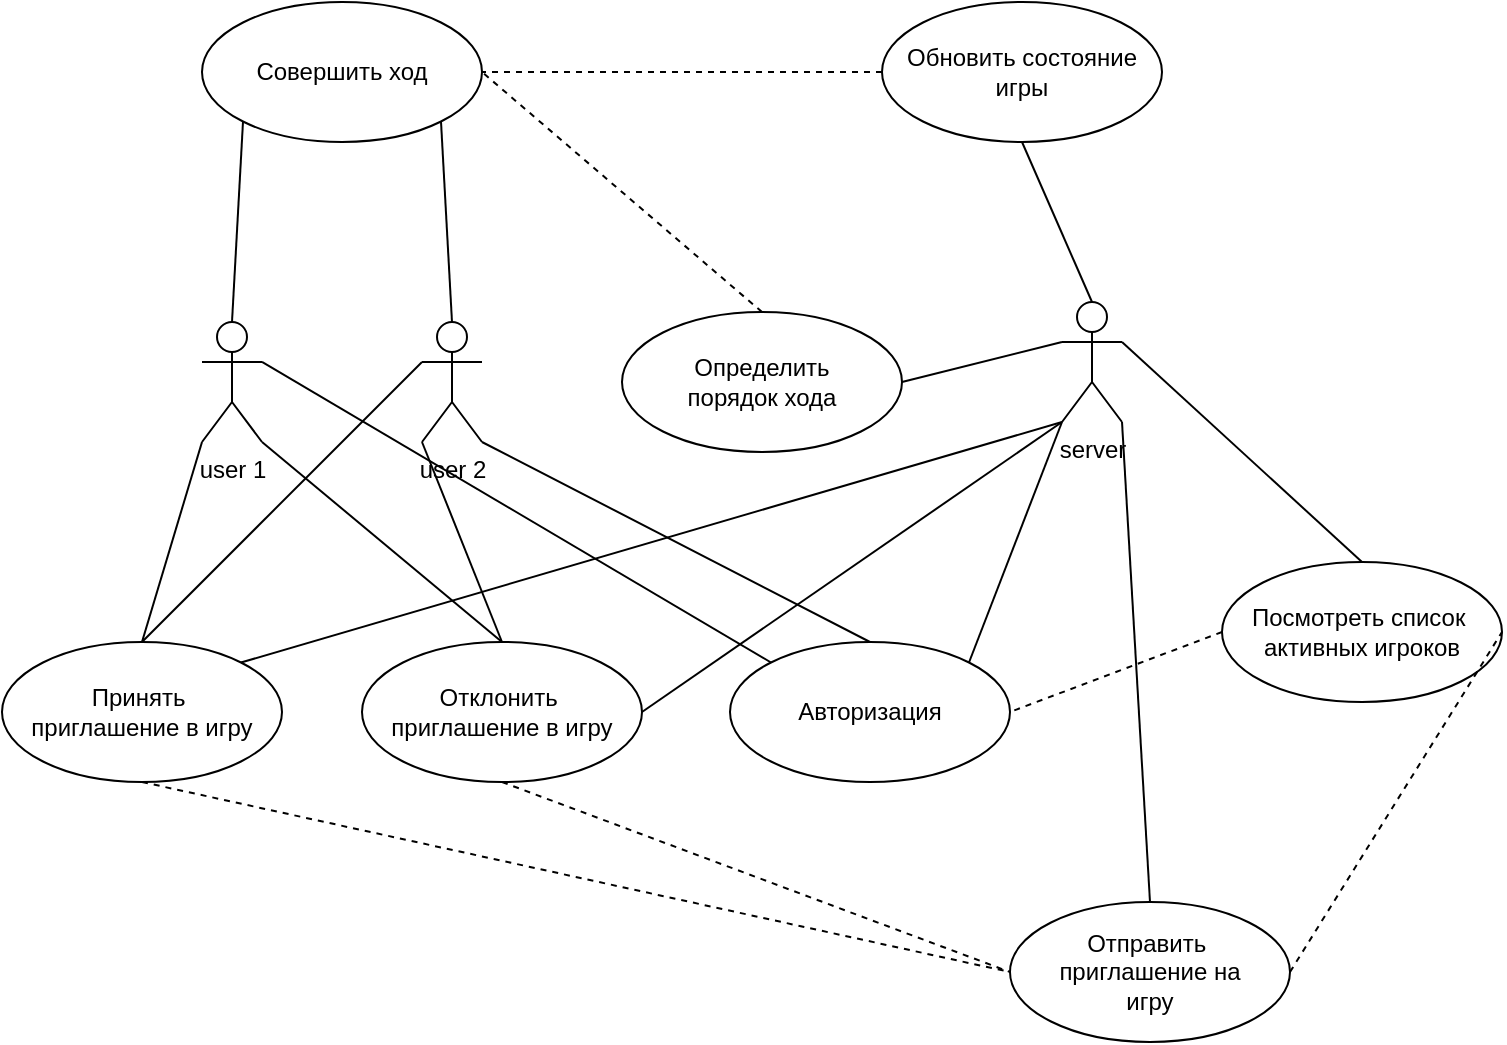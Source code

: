 <mxfile version="24.2.5" type="device">
  <diagram name="Страница — 1" id="ZQxcH2tpWSHkig0uvNdj">
    <mxGraphModel dx="1050" dy="638" grid="1" gridSize="10" guides="1" tooltips="1" connect="1" arrows="1" fold="1" page="1" pageScale="1" pageWidth="827" pageHeight="1169" math="0" shadow="0">
      <root>
        <mxCell id="0" />
        <mxCell id="1" parent="0" />
        <mxCell id="ll17ptDfp-l7-mB6Z8-0-1" value="user 2" style="shape=umlActor;verticalLabelPosition=bottom;verticalAlign=top;html=1;" parent="1" vertex="1">
          <mxGeometry x="260" y="210" width="30" height="60" as="geometry" />
        </mxCell>
        <mxCell id="ll17ptDfp-l7-mB6Z8-0-2" value="server" style="shape=umlActor;verticalLabelPosition=bottom;verticalAlign=top;html=1;" parent="1" vertex="1">
          <mxGeometry x="580" y="200" width="30" height="60" as="geometry" />
        </mxCell>
        <mxCell id="ll17ptDfp-l7-mB6Z8-0-4" value="user 1" style="shape=umlActor;verticalLabelPosition=bottom;verticalAlign=top;html=1;" parent="1" vertex="1">
          <mxGeometry x="150" y="210" width="30" height="60" as="geometry" />
        </mxCell>
        <mxCell id="ll17ptDfp-l7-mB6Z8-0-6" value="Совершить ход" style="ellipse;whiteSpace=wrap;html=1;" parent="1" vertex="1">
          <mxGeometry x="150" y="50" width="140" height="70" as="geometry" />
        </mxCell>
        <mxCell id="ll17ptDfp-l7-mB6Z8-0-7" value="Определить &lt;br&gt;&lt;div&gt;порядок хода&lt;/div&gt;" style="ellipse;whiteSpace=wrap;html=1;" parent="1" vertex="1">
          <mxGeometry x="360" y="205" width="140" height="70" as="geometry" />
        </mxCell>
        <mxCell id="ll17ptDfp-l7-mB6Z8-0-8" value="Принять&amp;nbsp;&lt;div&gt;приглашение в игру&lt;/div&gt;" style="ellipse;whiteSpace=wrap;html=1;" parent="1" vertex="1">
          <mxGeometry x="50" y="370" width="140" height="70" as="geometry" />
        </mxCell>
        <mxCell id="ll17ptDfp-l7-mB6Z8-0-9" value="Отклонить&amp;nbsp;&lt;div&gt;приглашение в игру&lt;/div&gt;" style="ellipse;whiteSpace=wrap;html=1;" parent="1" vertex="1">
          <mxGeometry x="230" y="370" width="140" height="70" as="geometry" />
        </mxCell>
        <mxCell id="ll17ptDfp-l7-mB6Z8-0-10" value="Авторизация" style="ellipse;whiteSpace=wrap;html=1;" parent="1" vertex="1">
          <mxGeometry x="414" y="370" width="140" height="70" as="geometry" />
        </mxCell>
        <mxCell id="ll17ptDfp-l7-mB6Z8-0-11" value="Обновить состояние&lt;div&gt;игры&lt;/div&gt;" style="ellipse;whiteSpace=wrap;html=1;" parent="1" vertex="1">
          <mxGeometry x="490" y="50" width="140" height="70" as="geometry" />
        </mxCell>
        <mxCell id="ll17ptDfp-l7-mB6Z8-0-12" value="Отправить&amp;nbsp;&lt;div&gt;приглашение на&lt;/div&gt;&lt;div&gt;игру&lt;/div&gt;" style="ellipse;whiteSpace=wrap;html=1;" parent="1" vertex="1">
          <mxGeometry x="554" y="500" width="140" height="70" as="geometry" />
        </mxCell>
        <mxCell id="ll17ptDfp-l7-mB6Z8-0-13" value="Посмотреть список&amp;nbsp;&lt;div&gt;активных игроков&lt;/div&gt;" style="ellipse;whiteSpace=wrap;html=1;" parent="1" vertex="1">
          <mxGeometry x="660" y="330" width="140" height="70" as="geometry" />
        </mxCell>
        <mxCell id="ll17ptDfp-l7-mB6Z8-0-17" value="" style="html=1;verticalAlign=bottom;endArrow=none;dashed=1;endSize=8;curved=0;rounded=0;entryX=1;entryY=0.5;entryDx=0;entryDy=0;endFill=0;exitX=0;exitY=0.5;exitDx=0;exitDy=0;" parent="1" source="ll17ptDfp-l7-mB6Z8-0-11" target="ll17ptDfp-l7-mB6Z8-0-6" edge="1">
          <mxGeometry relative="1" as="geometry">
            <mxPoint x="370" y="160" as="sourcePoint" />
            <mxPoint x="290" y="160" as="targetPoint" />
          </mxGeometry>
        </mxCell>
        <mxCell id="ll17ptDfp-l7-mB6Z8-0-18" value="" style="html=1;verticalAlign=bottom;endArrow=none;dashed=1;endSize=8;curved=0;rounded=0;entryX=1;entryY=0.5;entryDx=0;entryDy=0;endFill=0;exitX=0.5;exitY=0;exitDx=0;exitDy=0;" parent="1" source="ll17ptDfp-l7-mB6Z8-0-7" target="ll17ptDfp-l7-mB6Z8-0-6" edge="1">
          <mxGeometry relative="1" as="geometry">
            <mxPoint x="500" y="95" as="sourcePoint" />
            <mxPoint x="300" y="95" as="targetPoint" />
          </mxGeometry>
        </mxCell>
        <mxCell id="ll17ptDfp-l7-mB6Z8-0-19" value="" style="html=1;verticalAlign=bottom;endArrow=none;dashed=1;endSize=8;curved=0;rounded=0;entryX=1;entryY=0.5;entryDx=0;entryDy=0;endFill=0;exitX=0;exitY=0.5;exitDx=0;exitDy=0;" parent="1" source="ll17ptDfp-l7-mB6Z8-0-13" target="ll17ptDfp-l7-mB6Z8-0-10" edge="1">
          <mxGeometry relative="1" as="geometry">
            <mxPoint x="510" y="105" as="sourcePoint" />
            <mxPoint x="310" y="105" as="targetPoint" />
          </mxGeometry>
        </mxCell>
        <mxCell id="ll17ptDfp-l7-mB6Z8-0-20" value="" style="html=1;verticalAlign=bottom;endArrow=none;dashed=1;endSize=8;curved=0;rounded=0;entryX=1;entryY=0.5;entryDx=0;entryDy=0;endFill=0;exitX=1;exitY=0.5;exitDx=0;exitDy=0;" parent="1" source="ll17ptDfp-l7-mB6Z8-0-12" target="ll17ptDfp-l7-mB6Z8-0-13" edge="1">
          <mxGeometry relative="1" as="geometry">
            <mxPoint x="520" y="115" as="sourcePoint" />
            <mxPoint x="320" y="115" as="targetPoint" />
          </mxGeometry>
        </mxCell>
        <mxCell id="ll17ptDfp-l7-mB6Z8-0-21" value="" style="html=1;verticalAlign=bottom;endArrow=none;curved=0;rounded=0;entryX=0;entryY=1;entryDx=0;entryDy=0;entryPerimeter=0;exitX=1;exitY=0;exitDx=0;exitDy=0;endFill=0;" parent="1" source="ll17ptDfp-l7-mB6Z8-0-10" target="ll17ptDfp-l7-mB6Z8-0-2" edge="1">
          <mxGeometry width="80" relative="1" as="geometry">
            <mxPoint x="290" y="160" as="sourcePoint" />
            <mxPoint x="370" y="160" as="targetPoint" />
          </mxGeometry>
        </mxCell>
        <mxCell id="ll17ptDfp-l7-mB6Z8-0-22" value="" style="html=1;verticalAlign=bottom;endArrow=none;curved=0;rounded=0;entryX=0.5;entryY=0;entryDx=0;entryDy=0;exitX=1;exitY=1;exitDx=0;exitDy=0;endFill=0;exitPerimeter=0;" parent="1" source="ll17ptDfp-l7-mB6Z8-0-2" target="ll17ptDfp-l7-mB6Z8-0-12" edge="1">
          <mxGeometry width="80" relative="1" as="geometry">
            <mxPoint x="450" y="460" as="sourcePoint" />
            <mxPoint x="590" y="270" as="targetPoint" />
          </mxGeometry>
        </mxCell>
        <mxCell id="ll17ptDfp-l7-mB6Z8-0-23" value="" style="html=1;verticalAlign=bottom;endArrow=none;curved=0;rounded=0;entryX=0.5;entryY=0;entryDx=0;entryDy=0;exitX=1;exitY=0.333;exitDx=0;exitDy=0;endFill=0;exitPerimeter=0;" parent="1" source="ll17ptDfp-l7-mB6Z8-0-2" target="ll17ptDfp-l7-mB6Z8-0-13" edge="1">
          <mxGeometry width="80" relative="1" as="geometry">
            <mxPoint x="620" y="230" as="sourcePoint" />
            <mxPoint x="697" y="315" as="targetPoint" />
          </mxGeometry>
        </mxCell>
        <mxCell id="ll17ptDfp-l7-mB6Z8-0-24" value="" style="html=1;verticalAlign=bottom;endArrow=none;curved=0;rounded=0;entryX=1;entryY=0.5;entryDx=0;entryDy=0;exitX=0;exitY=0.333;exitDx=0;exitDy=0;endFill=0;exitPerimeter=0;" parent="1" source="ll17ptDfp-l7-mB6Z8-0-2" target="ll17ptDfp-l7-mB6Z8-0-7" edge="1">
          <mxGeometry width="80" relative="1" as="geometry">
            <mxPoint x="630" y="240" as="sourcePoint" />
            <mxPoint x="707" y="325" as="targetPoint" />
          </mxGeometry>
        </mxCell>
        <mxCell id="ll17ptDfp-l7-mB6Z8-0-25" value="" style="html=1;verticalAlign=bottom;endArrow=none;curved=0;rounded=0;entryX=0.5;entryY=1;entryDx=0;entryDy=0;exitX=0.5;exitY=0;exitDx=0;exitDy=0;endFill=0;exitPerimeter=0;" parent="1" source="ll17ptDfp-l7-mB6Z8-0-2" target="ll17ptDfp-l7-mB6Z8-0-11" edge="1">
          <mxGeometry width="80" relative="1" as="geometry">
            <mxPoint x="640" y="250" as="sourcePoint" />
            <mxPoint x="717" y="335" as="targetPoint" />
          </mxGeometry>
        </mxCell>
        <mxCell id="ll17ptDfp-l7-mB6Z8-0-26" value="" style="html=1;verticalAlign=bottom;endArrow=none;curved=0;rounded=0;entryX=1;entryY=0.5;entryDx=0;entryDy=0;exitX=0;exitY=1;exitDx=0;exitDy=0;endFill=0;exitPerimeter=0;" parent="1" source="ll17ptDfp-l7-mB6Z8-0-2" target="ll17ptDfp-l7-mB6Z8-0-9" edge="1">
          <mxGeometry width="80" relative="1" as="geometry">
            <mxPoint x="650" y="260" as="sourcePoint" />
            <mxPoint x="727" y="345" as="targetPoint" />
          </mxGeometry>
        </mxCell>
        <mxCell id="ll17ptDfp-l7-mB6Z8-0-27" value="" style="html=1;verticalAlign=bottom;endArrow=none;curved=0;rounded=0;entryX=1;entryY=0;entryDx=0;entryDy=0;exitX=0;exitY=1;exitDx=0;exitDy=0;endFill=0;exitPerimeter=0;" parent="1" source="ll17ptDfp-l7-mB6Z8-0-2" target="ll17ptDfp-l7-mB6Z8-0-8" edge="1">
          <mxGeometry width="80" relative="1" as="geometry">
            <mxPoint x="590" y="270" as="sourcePoint" />
            <mxPoint x="370" y="415" as="targetPoint" />
          </mxGeometry>
        </mxCell>
        <mxCell id="ll17ptDfp-l7-mB6Z8-0-28" value="" style="html=1;verticalAlign=bottom;endArrow=none;curved=0;rounded=0;entryX=1;entryY=1;entryDx=0;entryDy=0;exitX=0.5;exitY=0;exitDx=0;exitDy=0;endFill=0;exitPerimeter=0;" parent="1" source="ll17ptDfp-l7-mB6Z8-0-1" target="ll17ptDfp-l7-mB6Z8-0-6" edge="1">
          <mxGeometry width="80" relative="1" as="geometry">
            <mxPoint x="605" y="210" as="sourcePoint" />
            <mxPoint x="570" y="130" as="targetPoint" />
          </mxGeometry>
        </mxCell>
        <mxCell id="ll17ptDfp-l7-mB6Z8-0-29" value="" style="html=1;verticalAlign=bottom;endArrow=none;curved=0;rounded=0;entryX=0;entryY=1;entryDx=0;entryDy=0;exitX=0.5;exitY=0;exitDx=0;exitDy=0;endFill=0;exitPerimeter=0;" parent="1" source="ll17ptDfp-l7-mB6Z8-0-4" target="ll17ptDfp-l7-mB6Z8-0-6" edge="1">
          <mxGeometry width="80" relative="1" as="geometry">
            <mxPoint x="285" y="220" as="sourcePoint" />
            <mxPoint x="280" y="120" as="targetPoint" />
          </mxGeometry>
        </mxCell>
        <mxCell id="ll17ptDfp-l7-mB6Z8-0-30" value="" style="html=1;verticalAlign=bottom;endArrow=none;curved=0;rounded=0;entryX=0;entryY=1;entryDx=0;entryDy=0;exitX=0.5;exitY=0;exitDx=0;exitDy=0;endFill=0;entryPerimeter=0;" parent="1" source="ll17ptDfp-l7-mB6Z8-0-8" target="ll17ptDfp-l7-mB6Z8-0-4" edge="1">
          <mxGeometry width="80" relative="1" as="geometry">
            <mxPoint x="295" y="230" as="sourcePoint" />
            <mxPoint x="290" y="130" as="targetPoint" />
          </mxGeometry>
        </mxCell>
        <mxCell id="ll17ptDfp-l7-mB6Z8-0-31" value="" style="html=1;verticalAlign=bottom;endArrow=none;curved=0;rounded=0;entryX=1;entryY=1;entryDx=0;entryDy=0;exitX=0.5;exitY=0;exitDx=0;exitDy=0;endFill=0;entryPerimeter=0;" parent="1" source="ll17ptDfp-l7-mB6Z8-0-9" target="ll17ptDfp-l7-mB6Z8-0-4" edge="1">
          <mxGeometry width="80" relative="1" as="geometry">
            <mxPoint x="130" y="380" as="sourcePoint" />
            <mxPoint x="160" y="280" as="targetPoint" />
          </mxGeometry>
        </mxCell>
        <mxCell id="ll17ptDfp-l7-mB6Z8-0-32" value="" style="html=1;verticalAlign=bottom;endArrow=none;curved=0;rounded=0;entryX=0;entryY=0.333;entryDx=0;entryDy=0;exitX=0.5;exitY=0;exitDx=0;exitDy=0;endFill=0;entryPerimeter=0;" parent="1" source="ll17ptDfp-l7-mB6Z8-0-8" target="ll17ptDfp-l7-mB6Z8-0-1" edge="1">
          <mxGeometry width="80" relative="1" as="geometry">
            <mxPoint x="140" y="390" as="sourcePoint" />
            <mxPoint x="170" y="290" as="targetPoint" />
          </mxGeometry>
        </mxCell>
        <mxCell id="ll17ptDfp-l7-mB6Z8-0-33" value="" style="html=1;verticalAlign=bottom;endArrow=none;curved=0;rounded=0;entryX=1;entryY=0.333;entryDx=0;entryDy=0;exitX=0;exitY=0;exitDx=0;exitDy=0;endFill=0;entryPerimeter=0;" parent="1" source="ll17ptDfp-l7-mB6Z8-0-10" target="ll17ptDfp-l7-mB6Z8-0-4" edge="1">
          <mxGeometry width="80" relative="1" as="geometry">
            <mxPoint x="150" y="400" as="sourcePoint" />
            <mxPoint x="180" y="300" as="targetPoint" />
          </mxGeometry>
        </mxCell>
        <mxCell id="ll17ptDfp-l7-mB6Z8-0-34" value="" style="html=1;verticalAlign=bottom;endArrow=none;curved=0;rounded=0;exitX=0.5;exitY=0;exitDx=0;exitDy=0;endFill=0;entryX=0;entryY=1;entryDx=0;entryDy=0;entryPerimeter=0;" parent="1" source="ll17ptDfp-l7-mB6Z8-0-9" target="ll17ptDfp-l7-mB6Z8-0-1" edge="1">
          <mxGeometry width="80" relative="1" as="geometry">
            <mxPoint x="160" y="410" as="sourcePoint" />
            <mxPoint x="260" y="270" as="targetPoint" />
          </mxGeometry>
        </mxCell>
        <mxCell id="ll17ptDfp-l7-mB6Z8-0-35" value="" style="html=1;verticalAlign=bottom;endArrow=none;curved=0;rounded=0;entryX=1;entryY=1;entryDx=0;entryDy=0;exitX=0.5;exitY=0;exitDx=0;exitDy=0;endFill=0;entryPerimeter=0;" parent="1" source="ll17ptDfp-l7-mB6Z8-0-10" target="ll17ptDfp-l7-mB6Z8-0-1" edge="1">
          <mxGeometry width="80" relative="1" as="geometry">
            <mxPoint x="170" y="420" as="sourcePoint" />
            <mxPoint x="200" y="320" as="targetPoint" />
          </mxGeometry>
        </mxCell>
        <mxCell id="ll17ptDfp-l7-mB6Z8-0-36" value="" style="html=1;verticalAlign=bottom;endArrow=none;dashed=1;endSize=8;curved=0;rounded=0;entryX=0;entryY=0.5;entryDx=0;entryDy=0;endFill=0;exitX=0.5;exitY=1;exitDx=0;exitDy=0;" parent="1" source="ll17ptDfp-l7-mB6Z8-0-8" target="ll17ptDfp-l7-mB6Z8-0-12" edge="1">
          <mxGeometry relative="1" as="geometry">
            <mxPoint x="750" y="545" as="sourcePoint" />
            <mxPoint x="837" y="375" as="targetPoint" />
          </mxGeometry>
        </mxCell>
        <mxCell id="ll17ptDfp-l7-mB6Z8-0-37" value="" style="html=1;verticalAlign=bottom;endArrow=none;dashed=1;endSize=8;curved=0;rounded=0;entryX=0;entryY=0.5;entryDx=0;entryDy=0;endFill=0;exitX=0.5;exitY=1;exitDx=0;exitDy=0;" parent="1" source="ll17ptDfp-l7-mB6Z8-0-9" target="ll17ptDfp-l7-mB6Z8-0-12" edge="1">
          <mxGeometry relative="1" as="geometry">
            <mxPoint x="760" y="555" as="sourcePoint" />
            <mxPoint x="847" y="385" as="targetPoint" />
          </mxGeometry>
        </mxCell>
      </root>
    </mxGraphModel>
  </diagram>
</mxfile>
